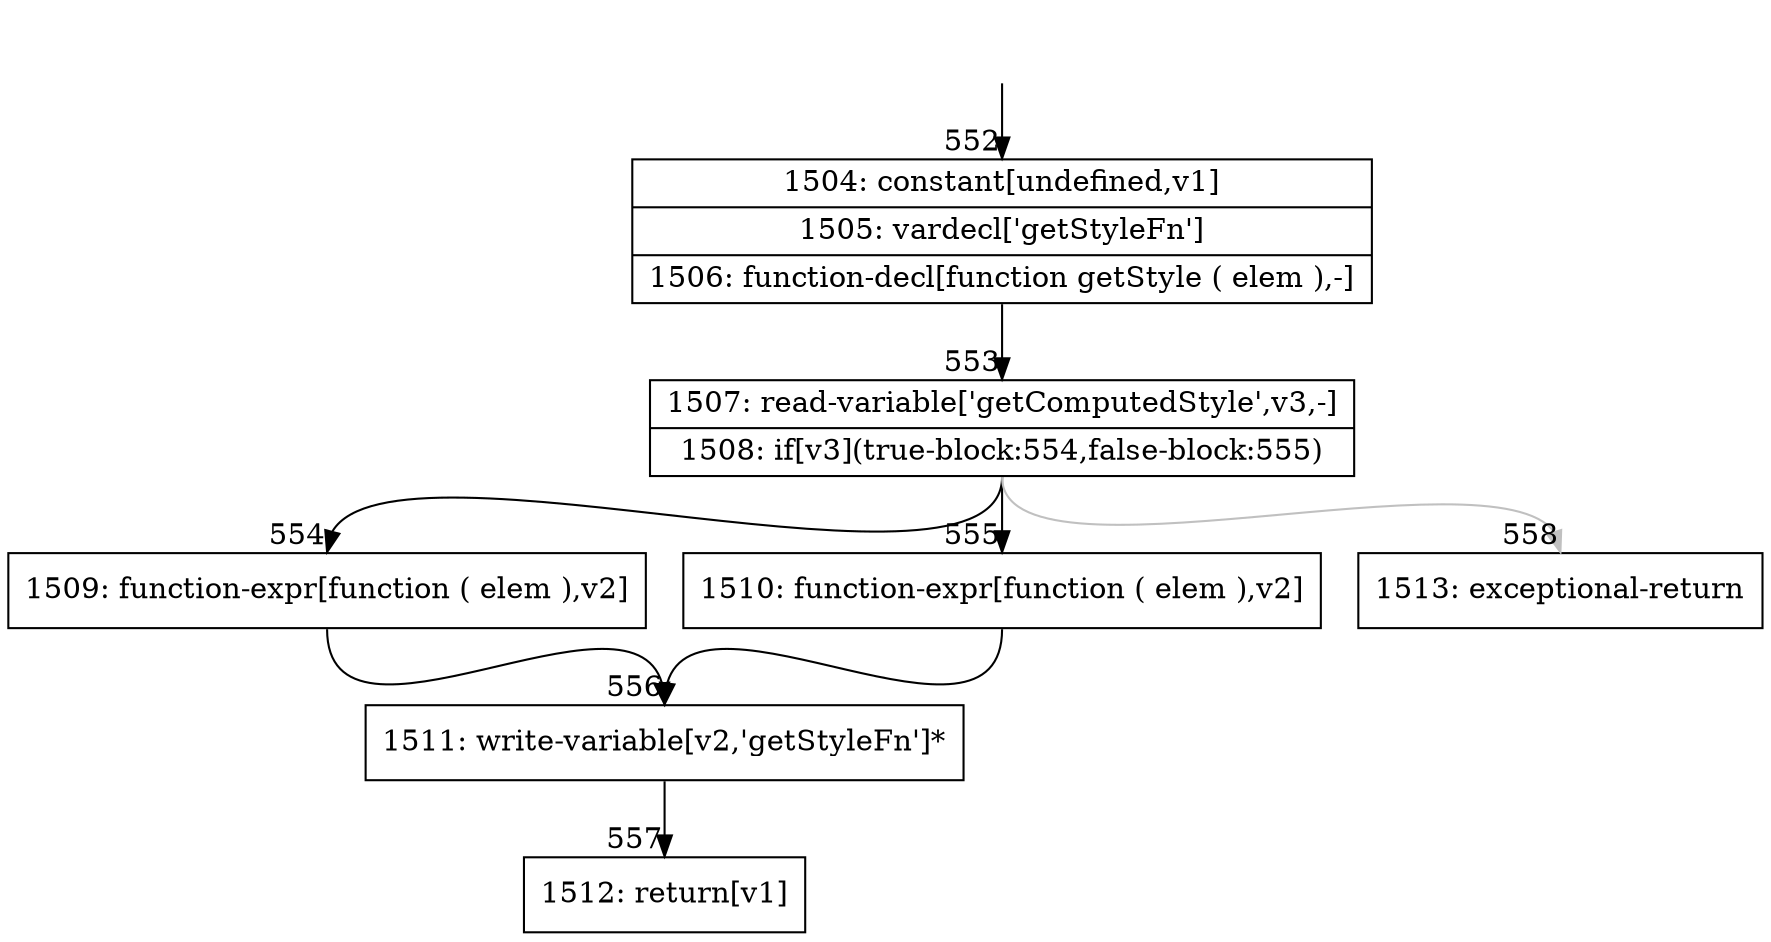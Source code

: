 digraph {
rankdir="TD"
BB_entry55[shape=none,label=""];
BB_entry55 -> BB552 [tailport=s, headport=n, headlabel="    552"]
BB552 [shape=record label="{1504: constant[undefined,v1]|1505: vardecl['getStyleFn']|1506: function-decl[function getStyle ( elem ),-]}" ] 
BB552 -> BB553 [tailport=s, headport=n, headlabel="      553"]
BB553 [shape=record label="{1507: read-variable['getComputedStyle',v3,-]|1508: if[v3](true-block:554,false-block:555)}" ] 
BB553 -> BB554 [tailport=s, headport=n, headlabel="      554"]
BB553 -> BB555 [tailport=s, headport=n, headlabel="      555"]
BB553 -> BB558 [tailport=s, headport=n, color=gray, headlabel="      558"]
BB554 [shape=record label="{1509: function-expr[function ( elem ),v2]}" ] 
BB554 -> BB556 [tailport=s, headport=n, headlabel="      556"]
BB555 [shape=record label="{1510: function-expr[function ( elem ),v2]}" ] 
BB555 -> BB556 [tailport=s, headport=n]
BB556 [shape=record label="{1511: write-variable[v2,'getStyleFn']*}" ] 
BB556 -> BB557 [tailport=s, headport=n, headlabel="      557"]
BB557 [shape=record label="{1512: return[v1]}" ] 
BB558 [shape=record label="{1513: exceptional-return}" ] 
//#$~ 863
}

